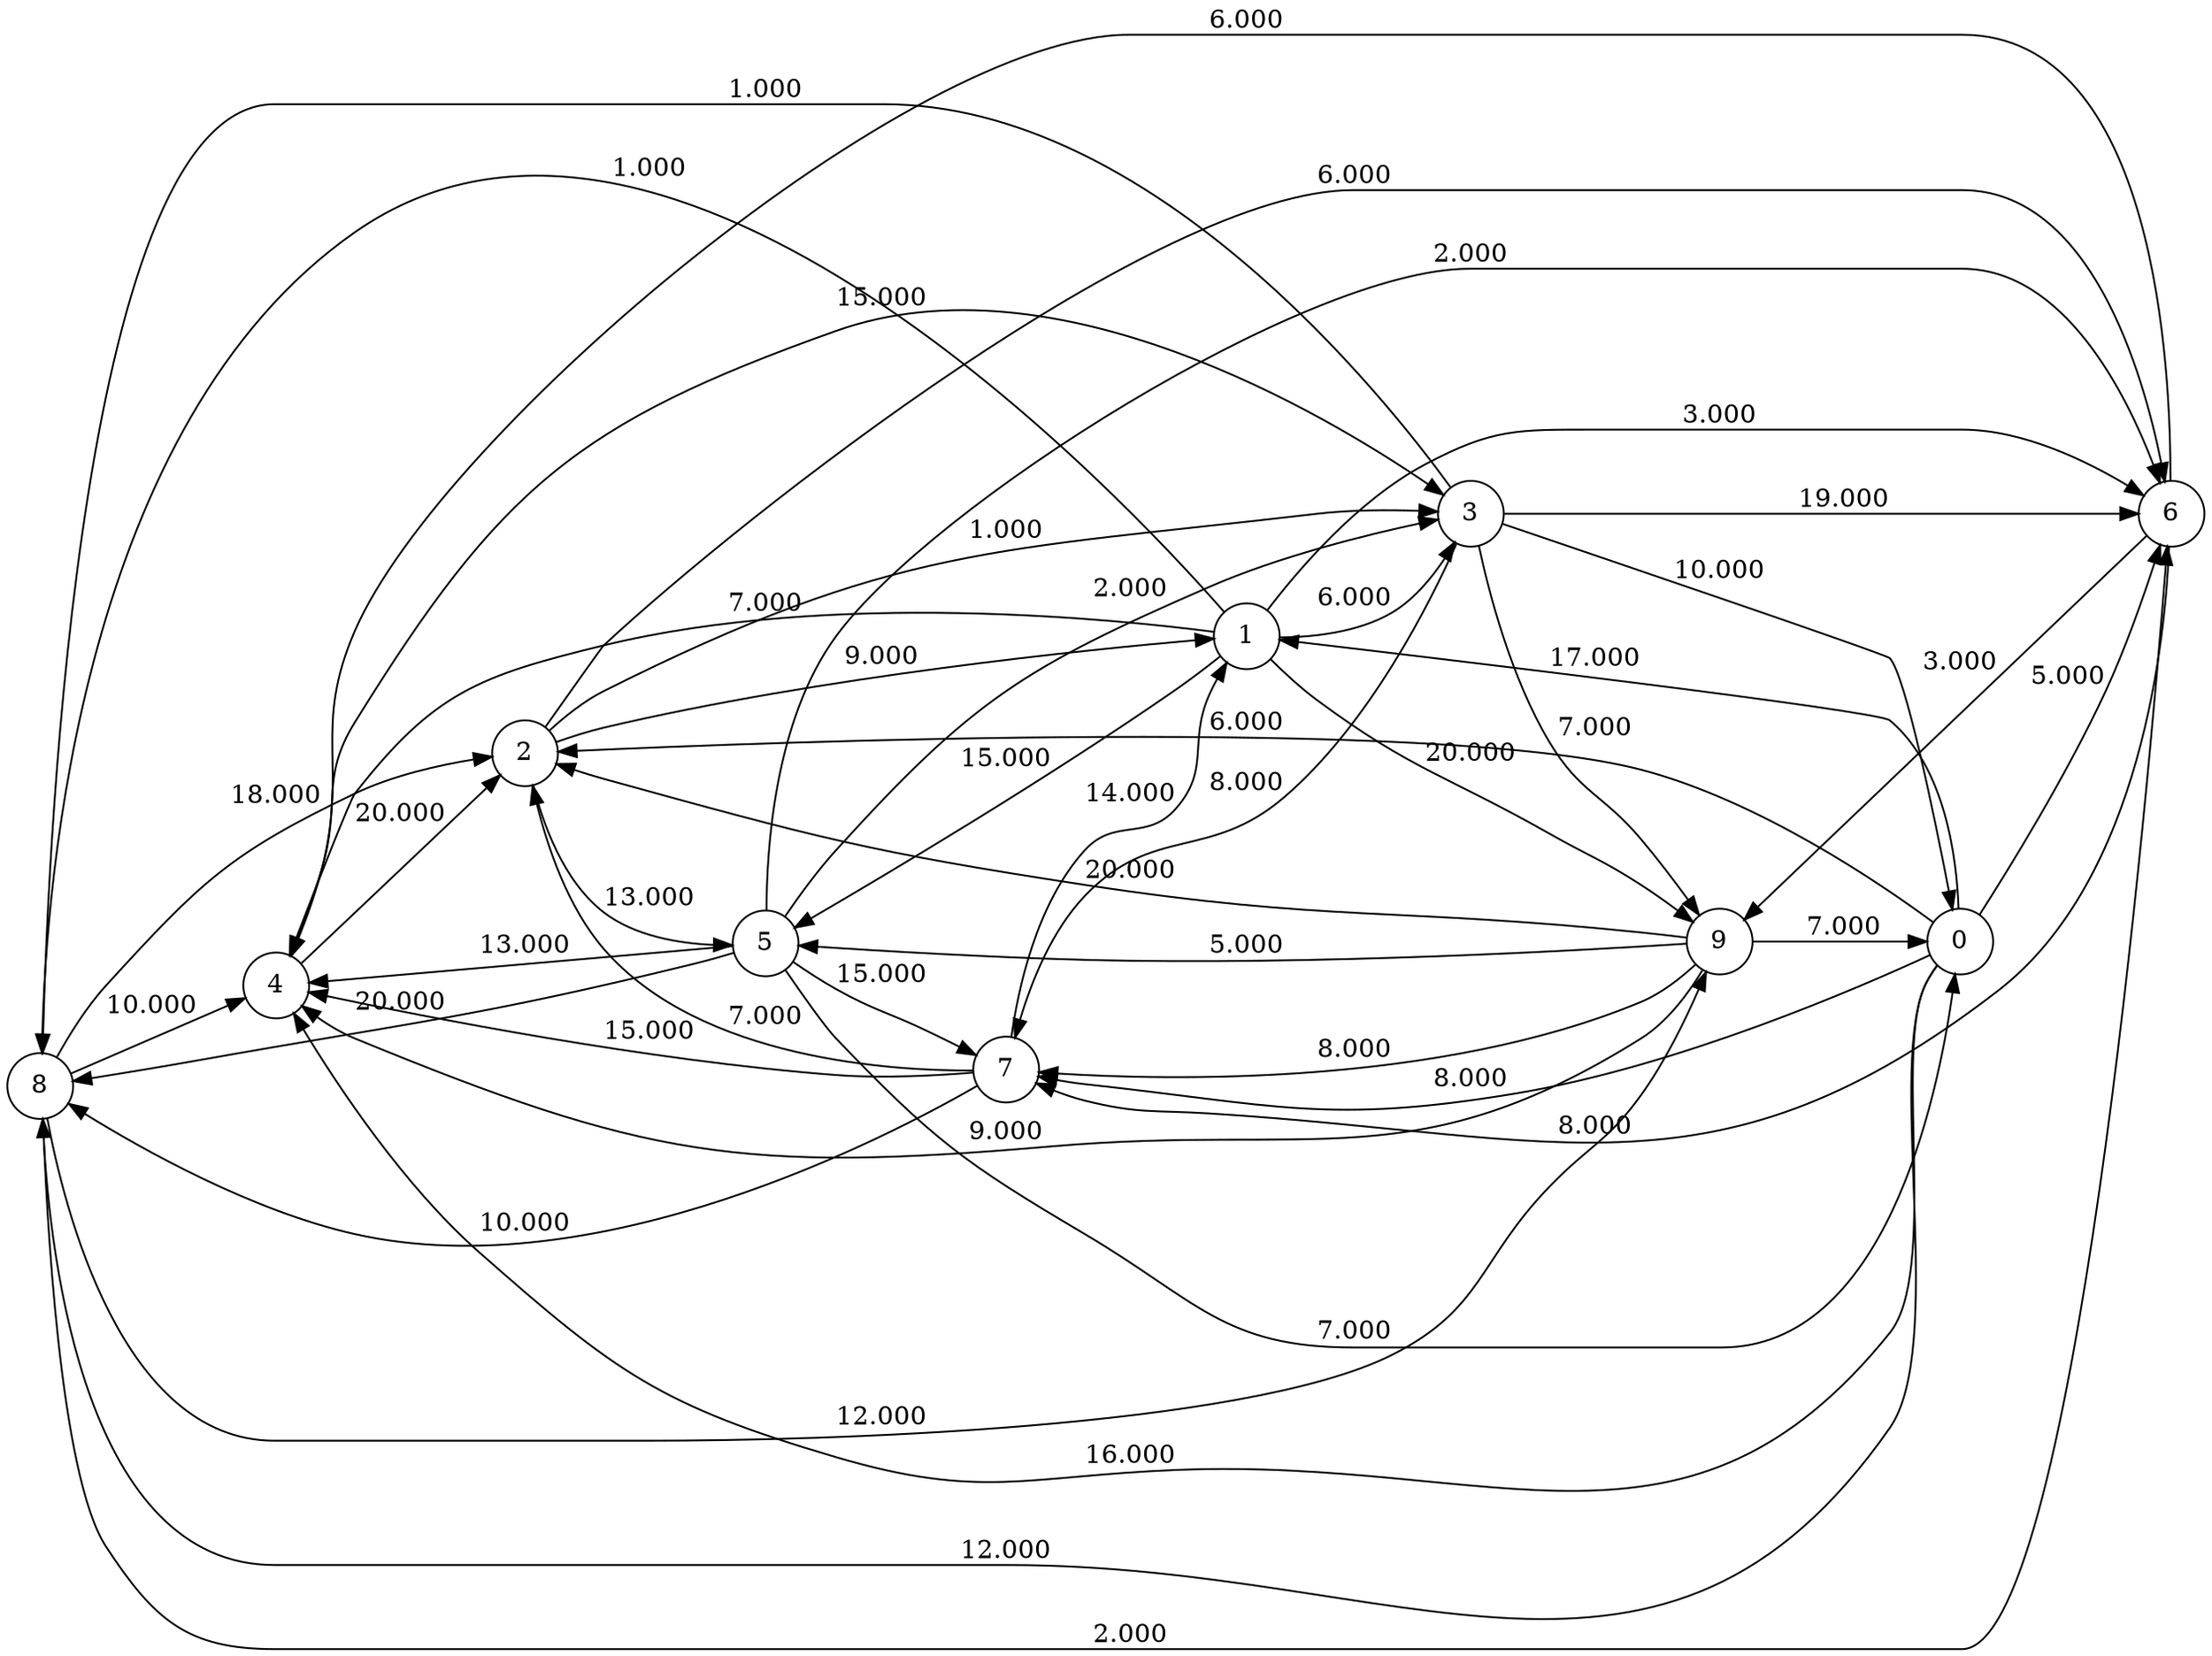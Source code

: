 digraph {
rankdir = LR;
node [shape = circle];
"8" -> "4" [label="10.000"]
"5" -> "6" [label="2.000"]
"6" -> "4" [label="6.000"]
"0" -> "2" [label="6.000"]
"1" -> "4" [label="7.000"]
"8" -> "6" [label="2.000"]
"2" -> "6" [label="6.000"]
"5" -> "3" [label="2.000"]
"9" -> "7" [label="8.000"]
"3" -> "7" [label="8.000"]
"3" -> "9" [label="7.000"]
"9" -> "2" [label="20.000"]
"4" -> "3" [label="15.000"]
"9" -> "4" [label="9.000"]
"9" -> "5" [label="5.000"]
"6" -> "7" [label="8.000"]
"1" -> "3" [label="6.000"]
"5" -> "8" [label="20.000"]
"1" -> "5" [label="15.000"]
"2" -> "5" [label="13.000"]
"6" -> "9" [label="3.000"]
"0" -> "1" [label="17.000"]
"7" -> "2" [label="7.000"]
"2" -> "3" [label="1.000"]
"5" -> "4" [label="13.000"]
"1" -> "6" [label="3.000"]
"7" -> "8" [label="10.000"]
"0" -> "6" [label="5.000"]
"2" -> "1" [label="9.000"]
"1" -> "8" [label="1.000"]
"0" -> "8" [label="12.000"]
"5" -> "0" [label="7.000"]
"8" -> "2" [label="18.000"]
"1" -> "9" [label="20.000"]
"3" -> "6" [label="19.000"]
"5" -> "7" [label="15.000"]
"3" -> "0" [label="10.000"]
"9" -> "0" [label="7.000"]
"0" -> "7" [label="8.000"]
"7" -> "1" [label="14.000"]
"0" -> "4" [label="16.000"]
"3" -> "8" [label="1.000"]
"7" -> "4" [label="15.000"]
"4" -> "2" [label="20.000"]
"8" -> "9" [label="12.000"]
}


